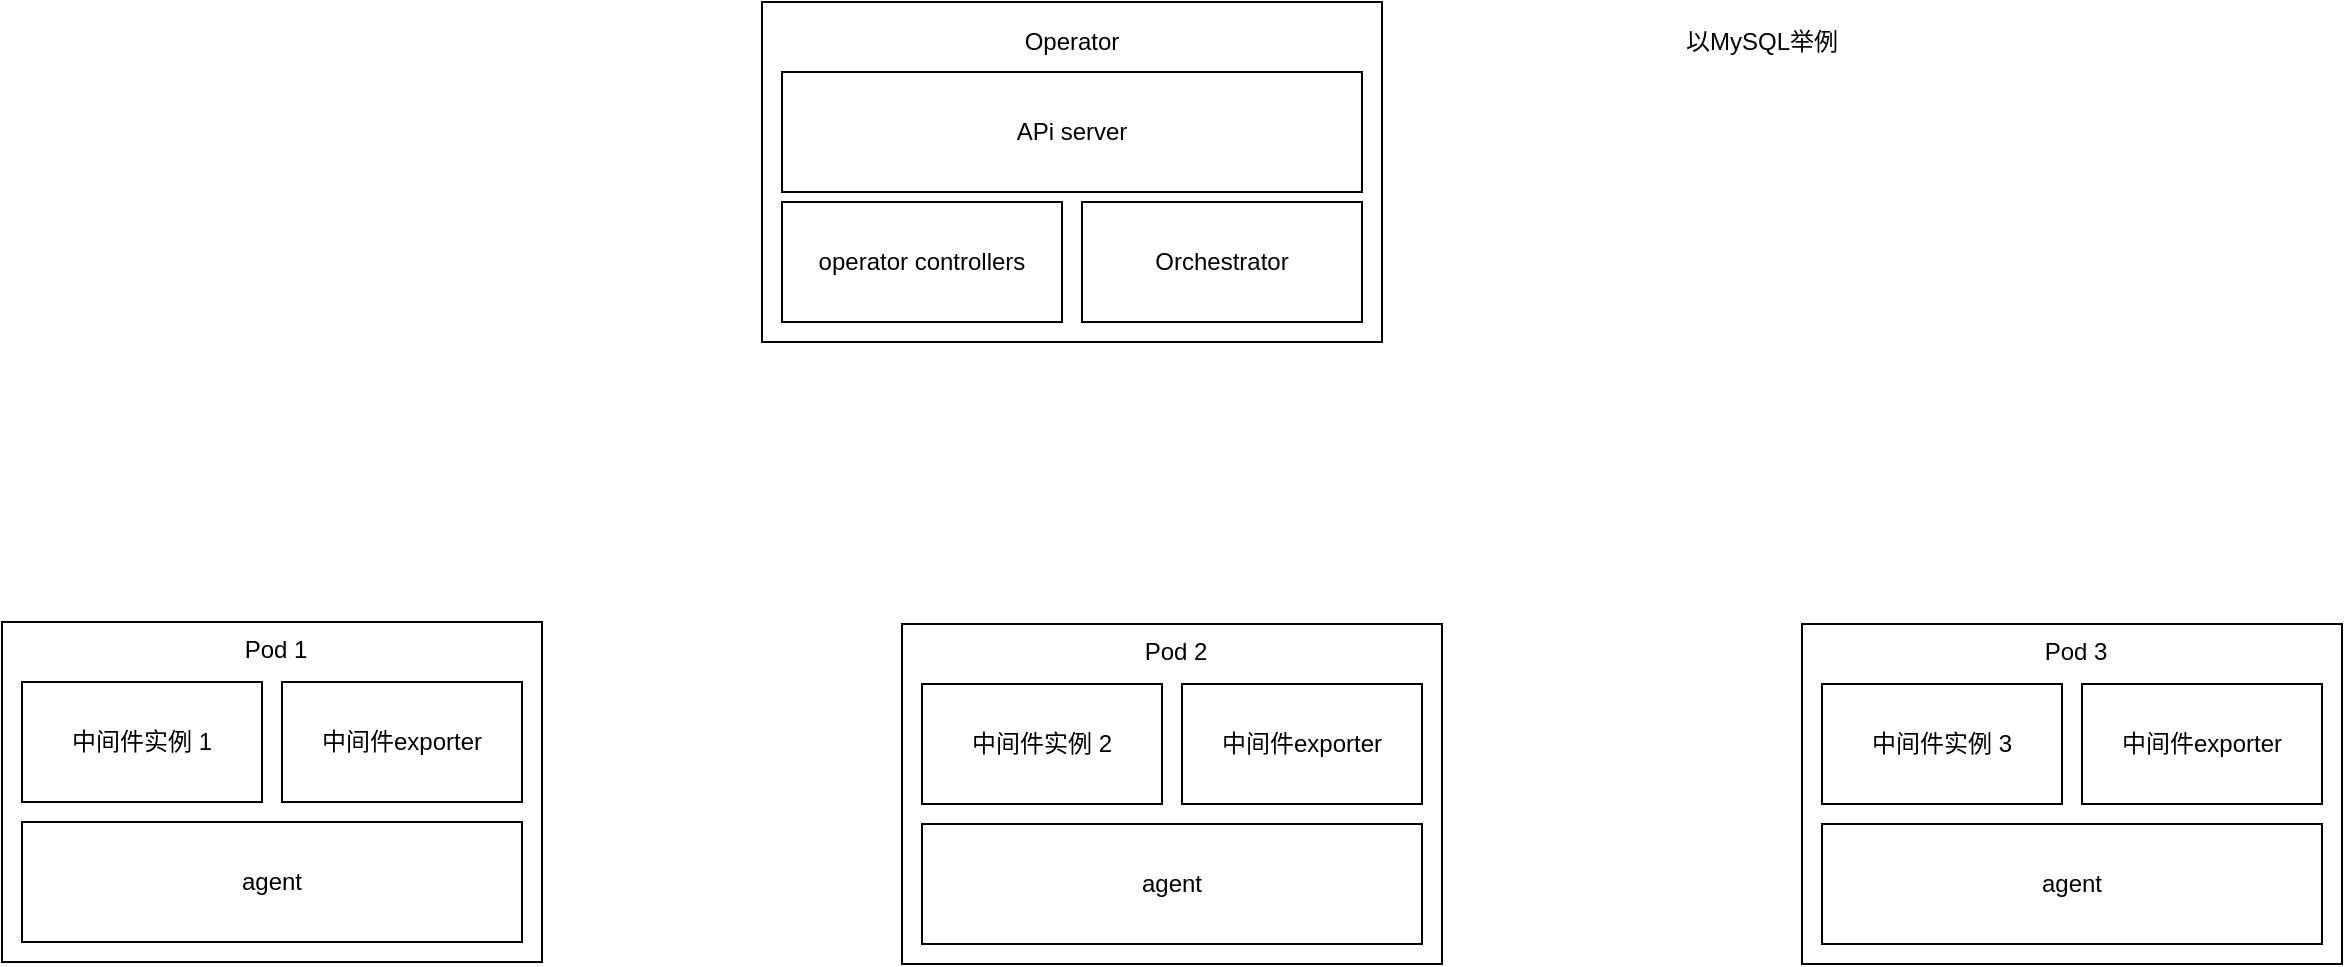 <mxfile version="18.0.2" type="github">
  <diagram id="KF2vij12AyjrFLbN272b" name="Page-1">
    <mxGraphModel dx="1562" dy="1059" grid="1" gridSize="10" guides="1" tooltips="1" connect="1" arrows="1" fold="1" page="1" pageScale="1" pageWidth="850" pageHeight="1100" math="0" shadow="0">
      <root>
        <mxCell id="0" />
        <mxCell id="1" parent="0" />
        <mxCell id="bmwknH1iQYQyOoWRzVaC-7" value="" style="group" vertex="1" connectable="0" parent="1">
          <mxGeometry x="100" y="349" width="270" height="171" as="geometry" />
        </mxCell>
        <mxCell id="bmwknH1iQYQyOoWRzVaC-1" value="" style="rounded=0;whiteSpace=wrap;html=1;" vertex="1" parent="bmwknH1iQYQyOoWRzVaC-7">
          <mxGeometry y="1" width="270" height="170" as="geometry" />
        </mxCell>
        <mxCell id="bmwknH1iQYQyOoWRzVaC-2" value="中间件实例 1" style="rounded=0;whiteSpace=wrap;html=1;" vertex="1" parent="bmwknH1iQYQyOoWRzVaC-7">
          <mxGeometry x="10" y="31" width="120" height="60" as="geometry" />
        </mxCell>
        <mxCell id="bmwknH1iQYQyOoWRzVaC-3" value="Pod 1" style="text;html=1;strokeColor=none;fillColor=none;align=center;verticalAlign=middle;whiteSpace=wrap;rounded=0;" vertex="1" parent="bmwknH1iQYQyOoWRzVaC-7">
          <mxGeometry x="107" width="60" height="30" as="geometry" />
        </mxCell>
        <mxCell id="bmwknH1iQYQyOoWRzVaC-5" value="中间件exporter" style="rounded=0;whiteSpace=wrap;html=1;" vertex="1" parent="bmwknH1iQYQyOoWRzVaC-7">
          <mxGeometry x="140" y="31" width="120" height="60" as="geometry" />
        </mxCell>
        <mxCell id="bmwknH1iQYQyOoWRzVaC-6" value="agent" style="rounded=0;whiteSpace=wrap;html=1;" vertex="1" parent="bmwknH1iQYQyOoWRzVaC-7">
          <mxGeometry x="10" y="101" width="250" height="60" as="geometry" />
        </mxCell>
        <mxCell id="bmwknH1iQYQyOoWRzVaC-9" value="" style="group" vertex="1" connectable="0" parent="1">
          <mxGeometry x="550" y="350" width="270" height="171" as="geometry" />
        </mxCell>
        <mxCell id="bmwknH1iQYQyOoWRzVaC-10" value="" style="rounded=0;whiteSpace=wrap;html=1;" vertex="1" parent="bmwknH1iQYQyOoWRzVaC-9">
          <mxGeometry y="1" width="270" height="170" as="geometry" />
        </mxCell>
        <mxCell id="bmwknH1iQYQyOoWRzVaC-11" value="中间件实例 2" style="rounded=0;whiteSpace=wrap;html=1;" vertex="1" parent="bmwknH1iQYQyOoWRzVaC-9">
          <mxGeometry x="10" y="31" width="120" height="60" as="geometry" />
        </mxCell>
        <mxCell id="bmwknH1iQYQyOoWRzVaC-12" value="Pod 2" style="text;html=1;strokeColor=none;fillColor=none;align=center;verticalAlign=middle;whiteSpace=wrap;rounded=0;" vertex="1" parent="bmwknH1iQYQyOoWRzVaC-9">
          <mxGeometry x="107" width="60" height="30" as="geometry" />
        </mxCell>
        <mxCell id="bmwknH1iQYQyOoWRzVaC-13" value="中间件exporter" style="rounded=0;whiteSpace=wrap;html=1;" vertex="1" parent="bmwknH1iQYQyOoWRzVaC-9">
          <mxGeometry x="140" y="31" width="120" height="60" as="geometry" />
        </mxCell>
        <mxCell id="bmwknH1iQYQyOoWRzVaC-14" value="agent" style="rounded=0;whiteSpace=wrap;html=1;" vertex="1" parent="bmwknH1iQYQyOoWRzVaC-9">
          <mxGeometry x="10" y="101" width="250" height="60" as="geometry" />
        </mxCell>
        <mxCell id="bmwknH1iQYQyOoWRzVaC-15" value="" style="group" vertex="1" connectable="0" parent="1">
          <mxGeometry x="1000" y="350" width="270" height="171" as="geometry" />
        </mxCell>
        <mxCell id="bmwknH1iQYQyOoWRzVaC-16" value="" style="rounded=0;whiteSpace=wrap;html=1;" vertex="1" parent="bmwknH1iQYQyOoWRzVaC-15">
          <mxGeometry y="1" width="270" height="170" as="geometry" />
        </mxCell>
        <mxCell id="bmwknH1iQYQyOoWRzVaC-17" value="中间件实例 3" style="rounded=0;whiteSpace=wrap;html=1;" vertex="1" parent="bmwknH1iQYQyOoWRzVaC-15">
          <mxGeometry x="10" y="31" width="120" height="60" as="geometry" />
        </mxCell>
        <mxCell id="bmwknH1iQYQyOoWRzVaC-18" value="Pod 3" style="text;html=1;strokeColor=none;fillColor=none;align=center;verticalAlign=middle;whiteSpace=wrap;rounded=0;" vertex="1" parent="bmwknH1iQYQyOoWRzVaC-15">
          <mxGeometry x="107" width="60" height="30" as="geometry" />
        </mxCell>
        <mxCell id="bmwknH1iQYQyOoWRzVaC-19" value="中间件exporter" style="rounded=0;whiteSpace=wrap;html=1;" vertex="1" parent="bmwknH1iQYQyOoWRzVaC-15">
          <mxGeometry x="140" y="31" width="120" height="60" as="geometry" />
        </mxCell>
        <mxCell id="bmwknH1iQYQyOoWRzVaC-20" value="agent" style="rounded=0;whiteSpace=wrap;html=1;" vertex="1" parent="bmwknH1iQYQyOoWRzVaC-15">
          <mxGeometry x="10" y="101" width="250" height="60" as="geometry" />
        </mxCell>
        <mxCell id="bmwknH1iQYQyOoWRzVaC-22" value="以MySQL举例" style="text;html=1;strokeColor=none;fillColor=none;align=center;verticalAlign=middle;whiteSpace=wrap;rounded=0;" vertex="1" parent="1">
          <mxGeometry x="850" y="45" width="260" height="30" as="geometry" />
        </mxCell>
        <mxCell id="bmwknH1iQYQyOoWRzVaC-27" value="" style="group" vertex="1" connectable="0" parent="1">
          <mxGeometry x="480" y="40" width="310" height="170" as="geometry" />
        </mxCell>
        <mxCell id="bmwknH1iQYQyOoWRzVaC-23" value="" style="rounded=0;whiteSpace=wrap;html=1;" vertex="1" parent="bmwknH1iQYQyOoWRzVaC-27">
          <mxGeometry width="310" height="170" as="geometry" />
        </mxCell>
        <mxCell id="bmwknH1iQYQyOoWRzVaC-21" value="operator controllers" style="rounded=0;whiteSpace=wrap;html=1;" vertex="1" parent="bmwknH1iQYQyOoWRzVaC-27">
          <mxGeometry x="10" y="100" width="140" height="60" as="geometry" />
        </mxCell>
        <mxCell id="bmwknH1iQYQyOoWRzVaC-24" value="Orchestrator" style="rounded=0;whiteSpace=wrap;html=1;" vertex="1" parent="bmwknH1iQYQyOoWRzVaC-27">
          <mxGeometry x="160" y="100" width="140" height="60" as="geometry" />
        </mxCell>
        <mxCell id="bmwknH1iQYQyOoWRzVaC-25" value="APi server" style="rounded=0;whiteSpace=wrap;html=1;" vertex="1" parent="bmwknH1iQYQyOoWRzVaC-27">
          <mxGeometry x="10" y="35" width="290" height="60" as="geometry" />
        </mxCell>
        <mxCell id="bmwknH1iQYQyOoWRzVaC-26" value="Operator" style="text;html=1;strokeColor=none;fillColor=none;align=center;verticalAlign=middle;whiteSpace=wrap;rounded=0;" vertex="1" parent="bmwknH1iQYQyOoWRzVaC-27">
          <mxGeometry x="125" y="5" width="60" height="30" as="geometry" />
        </mxCell>
      </root>
    </mxGraphModel>
  </diagram>
</mxfile>
